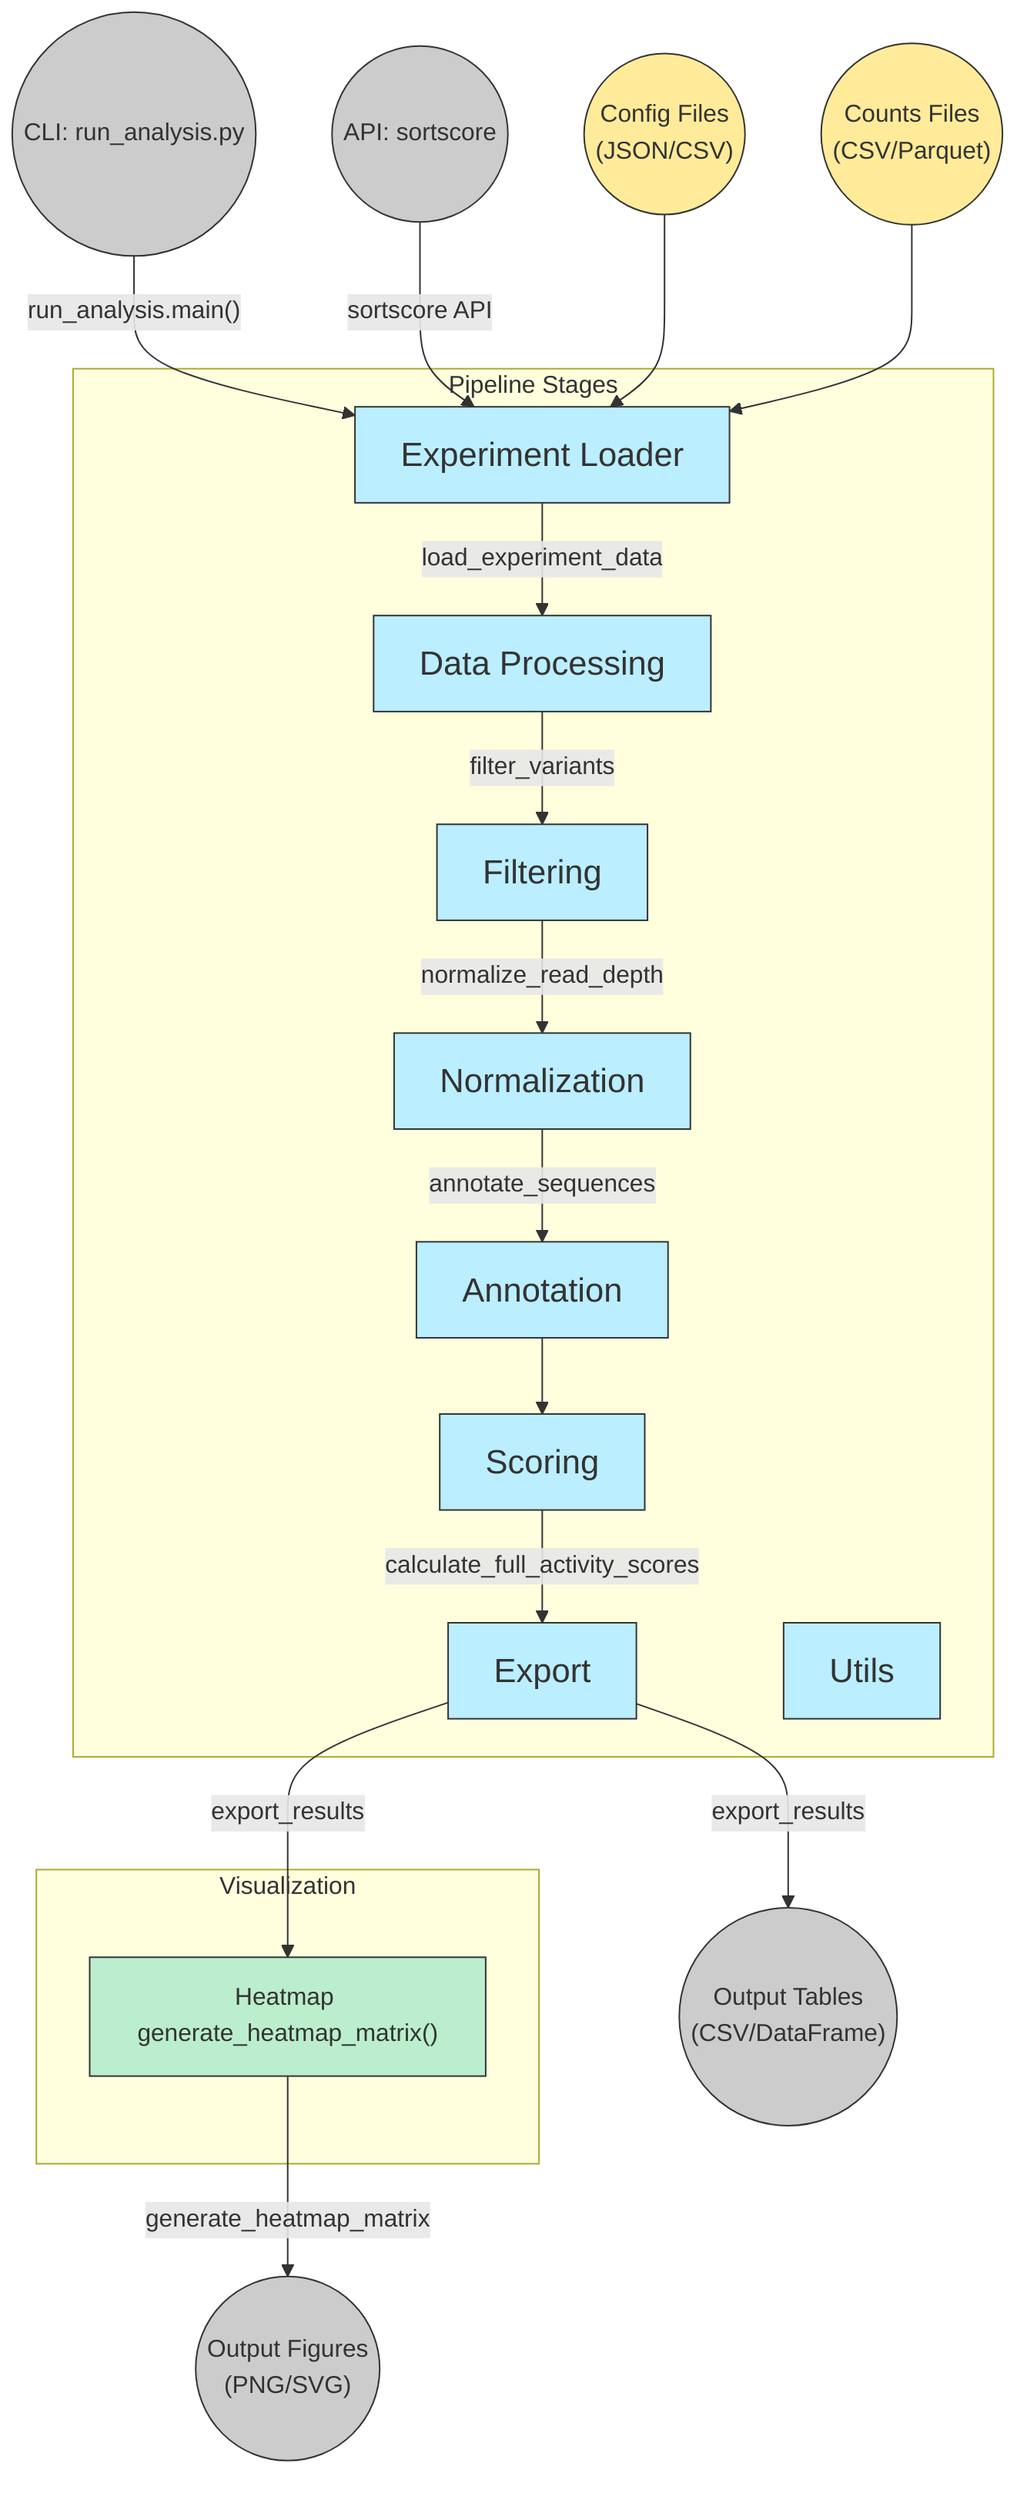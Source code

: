 flowchart TB
    %% Entry Points
    CLI(("CLI: run_analysis.py")):::entry
    API(("API: sortscore")):::entry

    %% Data Stores
    Config(("Config Files<br/>(JSON/CSV)")):::data
    RawData(("Counts Files<br/>(CSV/Parquet)")):::data
    
    %% Pipeline Stages
    subgraph "Pipeline Stages"
        direction TB
        EL["Experiment Loader"]:::pipelineStage
        DP["Data Processing"]:::pipelineStage
        FL["Filtering"]:::pipelineStage
        NM["Normalization"]:::pipelineStage
        AN["Annotation"]:::pipelineStage
        SC["Scoring"]:::pipelineStage
        EX["Export"]:::pipelineStage
        Utils["Utils"]:::pipelineStage
    end

    %% Visualization
    subgraph "Visualization" 
        direction TB
        VH["Heatmap generate_heatmap_matrix()"]:::viz
    end

    %% Outputs
    OF(("Output Figures<br/>(PNG/SVG)")):::entry
    OT(("Output Tables<br/>(CSV/DataFrame)")):::entry

    %% Main Flow
    CLI -->|"run_analysis.main()"| EL
    API -->|"sortscore API"| EL
    EL -->|"load_experiment_data"| DP
    DP -->|"filter_variants"| FL
    FL -->|"normalize_read_depth"| NM
    NM -->|"annotate_sequences"| AN
    AN --> SC
    SC -->|"calculate_full_activity_scores"| EX
    EX -->|"export_results"| VH
  
    VH -->|"generate_heatmap_matrix"| OF
    EX -->|"export_results"| OT

    %% Data Inputs
    Config --> EL
    RawData --> EL

    %% Click Events
    click CLI "https://github.com/dbaldridge-lab/sortscore/blob/main/sortscore/run_analysis.py"
    click EL "https://github.com/dbaldridge-lab/sortscore/blob/main/sortscore/analysis/load_experiment.py"
    click AN "https://github.com/dbaldridge-lab/sortscore/blob/main/sortscore/analysis/annotation.py"
    click DP "https://github.com/dbaldridge-lab/sortscore/blob/main/sortscore/analysis/data_processing.py"
    click FL "https://github.com/dbaldridge-lab/sortscore/blob/main/sortscore/analysis/filtering.py"
    click NM "https://github.com/dbaldridge-lab/sortscore/blob/main/sortscore/analysis/normalize_read_depth.py"
    click SC "https://github.com/dbaldridge-lab/sortscore/blob/main/sortscore/analysis/score.py"
    click EX "https://github.com/dbaldridge-lab/sortscore/blob/main/sortscore/analysis/export.py"
    click VD "https://github.com/dbaldridge-lab/sortscore/blob/main/sortscore/visualization/plots.py"
    click VH "https://github.com/dbaldridge-lab/sortscore/blob/main/sortscore/visualization/heatmap_matrix.py"
    click Utils "https://github.com/dbaldridge-lab/sortscore/blob/main/sortscore/analysis/utils.py"

    %% Styles
    classDef entry fill:#cccccc,stroke:#333,stroke-width:1px
    classDef pipeline fill:#bbeeff,stroke:#333,stroke-width:1px
    classDef pipelineStage fill:#bbeeff,stroke:#333,stroke-width:1px,font-size:22px
    classDef viz fill:#bbeecc,stroke:#333,stroke-width:1px
    classDef data fill:#ffeb99,stroke:#333,stroke-width:1px
    classDef ext fill:none,stroke-dasharray: 5 5,stroke:#666,stroke-width:1px
    classDef test fill:#f9d5e5,stroke:#333,stroke-width:1px
